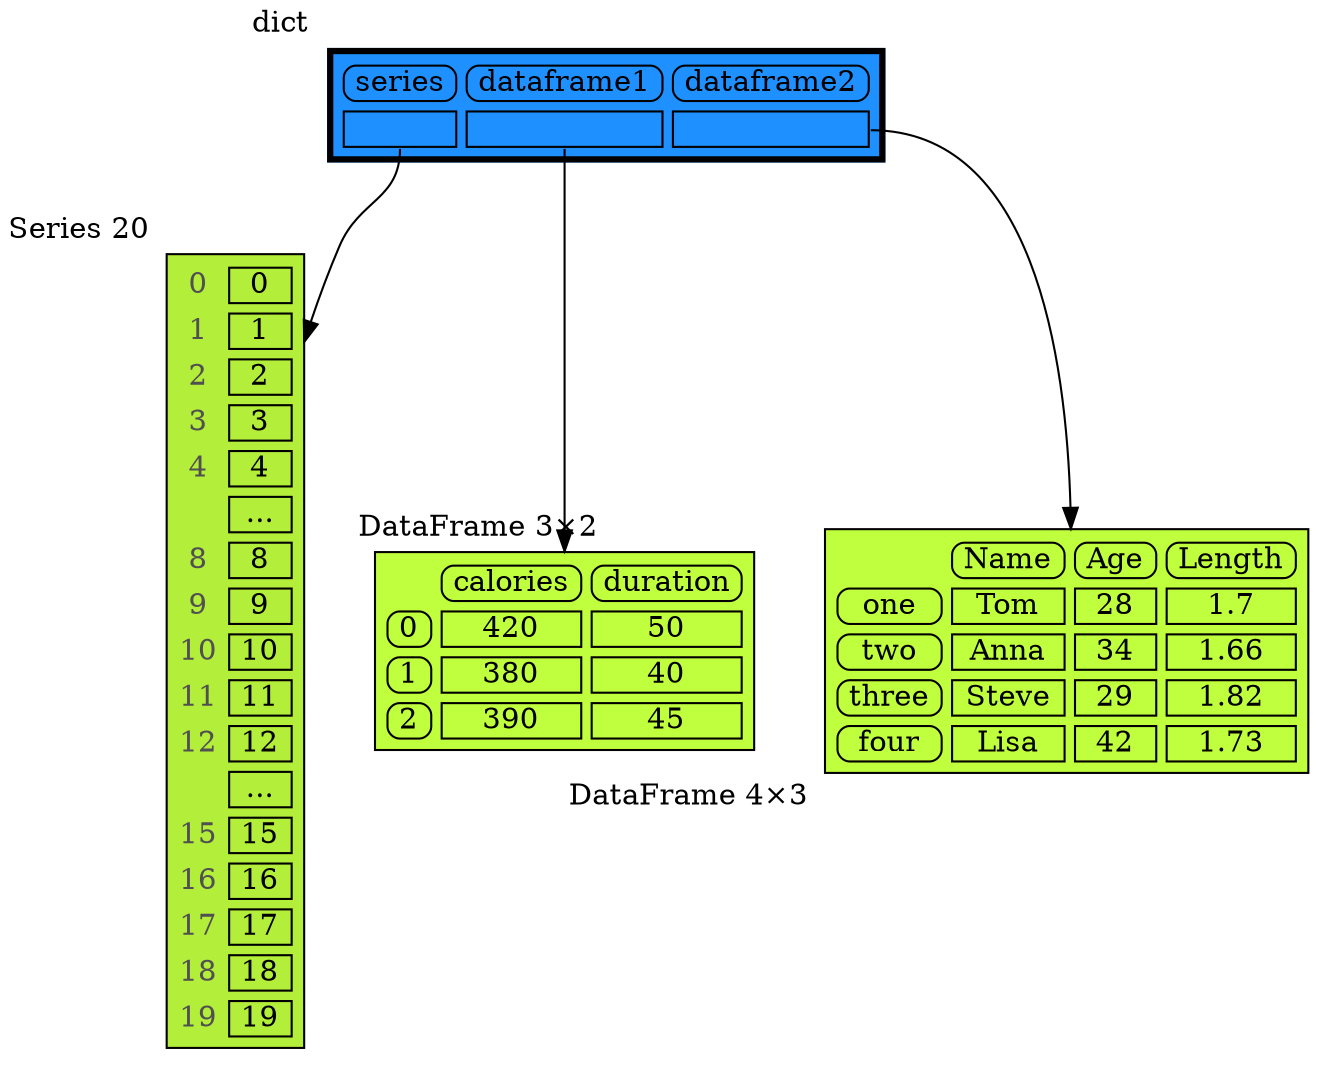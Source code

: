 digraph memory_graph {
	node [shape=plaintext]
	node137505030751008 [label=<
<TABLE BORDER="1" CELLBORDER="1" CELLSPACING="5" CELLPADDING="0" BGCOLOR="olivedrab2" PORT="table">
    <TR><TD BORDER="0"><font color="#505050">0</font></TD><TD BORDER="1"> 0 </TD></TR>
    <TR><TD BORDER="0"><font color="#505050">1</font></TD><TD BORDER="1"> 1 </TD></TR>
    <TR><TD BORDER="0"><font color="#505050">2</font></TD><TD BORDER="1"> 2 </TD></TR>
    <TR><TD BORDER="0"><font color="#505050">3</font></TD><TD BORDER="1"> 3 </TD></TR>
    <TR><TD BORDER="0"><font color="#505050">4</font></TD><TD BORDER="1"> 4 </TD></TR>
    <TR><TD BORDER="0">  </TD><TD BORDER="1" >...</TD></TR>
    <TR><TD BORDER="0"><font color="#505050">8</font></TD><TD BORDER="1"> 8 </TD></TR>
    <TR><TD BORDER="0"><font color="#505050">9</font></TD><TD BORDER="1"> 9 </TD></TR>
    <TR><TD BORDER="0"><font color="#505050">10</font></TD><TD BORDER="1"> 10 </TD></TR>
    <TR><TD BORDER="0"><font color="#505050">11</font></TD><TD BORDER="1"> 11 </TD></TR>
    <TR><TD BORDER="0"><font color="#505050">12</font></TD><TD BORDER="1"> 12 </TD></TR>
    <TR><TD BORDER="0">  </TD><TD BORDER="1" >...</TD></TR>
    <TR><TD BORDER="0"><font color="#505050">15</font></TD><TD BORDER="1"> 15 </TD></TR>
    <TR><TD BORDER="0"><font color="#505050">16</font></TD><TD BORDER="1"> 16 </TD></TR>
    <TR><TD BORDER="0"><font color="#505050">17</font></TD><TD BORDER="1"> 17 </TD></TR>
    <TR><TD BORDER="0"><font color="#505050">18</font></TD><TD BORDER="1"> 18 </TD></TR>
    <TR><TD BORDER="0"><font color="#505050">19</font></TD><TD BORDER="1"> 19 </TD></TR>
</TABLE>
> xlabel="Series 20"]
	node137504836973968 [label=<
<TABLE BORDER="1" CELLBORDER="1" CELLSPACING="5" CELLPADDING="0" BGCOLOR="olivedrab1" PORT="table">
    <TR><TD BORDER="0">  </TD><TD BORDER="1" STYLE="ROUNDED"> calories </TD><TD BORDER="1" STYLE="ROUNDED"> duration </TD></TR>
    <TR><TD BORDER="1" STYLE="ROUNDED"> 0 </TD><TD BORDER="1"> 420 </TD><TD BORDER="1"> 50 </TD></TR>
    <TR><TD BORDER="1" STYLE="ROUNDED"> 1 </TD><TD BORDER="1"> 380 </TD><TD BORDER="1"> 40 </TD></TR>
    <TR><TD BORDER="1" STYLE="ROUNDED"> 2 </TD><TD BORDER="1"> 390 </TD><TD BORDER="1"> 45 </TD></TR>
</TABLE>
> xlabel="DataFrame 3⨯2"]
	node137504816782640 [label=<
<TABLE BORDER="1" CELLBORDER="1" CELLSPACING="5" CELLPADDING="0" BGCOLOR="olivedrab1" PORT="table">
    <TR><TD BORDER="0">  </TD><TD BORDER="1" STYLE="ROUNDED"> Name </TD><TD BORDER="1" STYLE="ROUNDED"> Age </TD><TD BORDER="1" STYLE="ROUNDED"> Length </TD></TR>
    <TR><TD BORDER="1" STYLE="ROUNDED"> one </TD><TD BORDER="1"> Tom </TD><TD BORDER="1"> 28 </TD><TD BORDER="1"> 1.7 </TD></TR>
    <TR><TD BORDER="1" STYLE="ROUNDED"> two </TD><TD BORDER="1"> Anna </TD><TD BORDER="1"> 34 </TD><TD BORDER="1"> 1.66 </TD></TR>
    <TR><TD BORDER="1" STYLE="ROUNDED"> three </TD><TD BORDER="1"> Steve </TD><TD BORDER="1"> 29 </TD><TD BORDER="1"> 1.82 </TD></TR>
    <TR><TD BORDER="1" STYLE="ROUNDED"> four </TD><TD BORDER="1"> Lisa </TD><TD BORDER="1"> 42 </TD><TD BORDER="1"> 1.73 </TD></TR>
</TABLE>
> xlabel="DataFrame 4⨯3"]
	node137505032609472 [label=<
<TABLE BORDER="3" CELLBORDER="1" CELLSPACING="5" CELLPADDING="0" BGCOLOR="dodgerblue1" PORT="table">
    <TR><TD BORDER="1" STYLE="ROUNDED"> series </TD><TD BORDER="1" STYLE="ROUNDED"> dataframe1 </TD><TD BORDER="1" STYLE="ROUNDED"> dataframe2 </TD></TR>
    <TR><TD BORDER="1" PORT="ref0"> </TD><TD BORDER="1" PORT="ref1"> </TD><TD BORDER="1" PORT="ref2"> </TD></TR>
</TABLE>
> xlabel=dict]
	node137505032609472:ref0 -> node137505030751008:table [style=solid]
	node137505032609472:ref1 -> node137504836973968:table [style=solid]
	node137505032609472:ref2 -> node137504816782640:table [style=solid]
subgraph { rank=same; node137505030751008 -> node137504836973968 -> node137504816782640[weight=10, style=invis]; }
}
